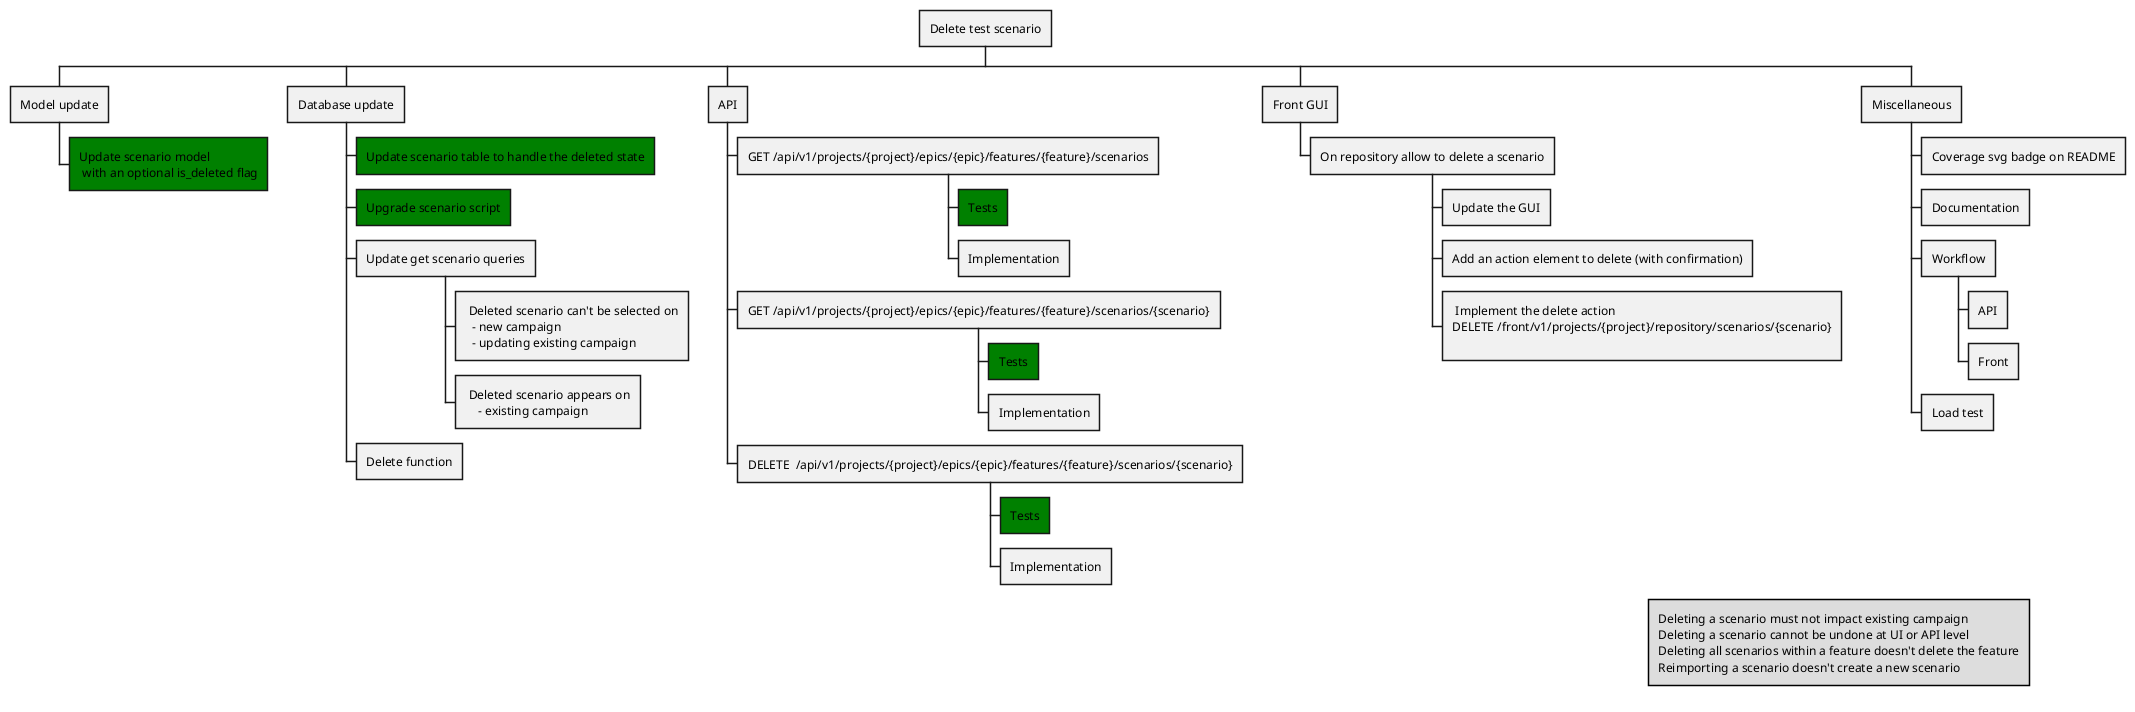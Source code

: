 @startwbs
'https://plantuml.com/wbs-diagram
'https://github.com/Hidden-goblin/eaidashboard/issues/6

* Delete test scenario
** Model update
***[#green] Update scenario model\n with an optional is_deleted flag
** Database update
***[#green] Update scenario table to handle the deleted state
***[#green] Upgrade scenario script
*** Update get scenario queries
****: Deleted scenario can't be selected on
  - new campaign
  - updating existing campaign;
****: Deleted scenario appears on
    - existing campaign;
*** Delete function
** API
*** GET /api/v1/projects/{project}/epics/{epic}/features/{feature}/scenarios
****[#green] Tests
**** Implementation
*** GET /api/v1/projects/{project}/epics/{epic}/features/{feature}/scenarios/{scenario}
****[#green] Tests
**** Implementation
*** DELETE  /api/v1/projects/{project}/epics/{epic}/features/{feature}/scenarios/{scenario}
****[#green] Tests
**** Implementation
** Front GUI
*** On repository allow to delete a scenario
**** Update the GUI
**** Add an action element to delete (with confirmation)
****: Implement the delete action
DELETE /front/v1/projects/{project}/repository/scenarios/{scenario}
;
** Miscellaneous
*** Coverage svg badge on README
*** Documentation
*** Workflow
**** API
**** Front
*** Load test

legend right
   Deleting a scenario must not impact existing campaign
   Deleting a scenario cannot be undone at UI or API level
   Deleting all scenarios within a feature doesn't delete the feature
   Reimporting a scenario doesn't create a new scenario
endlegend

@endwbs